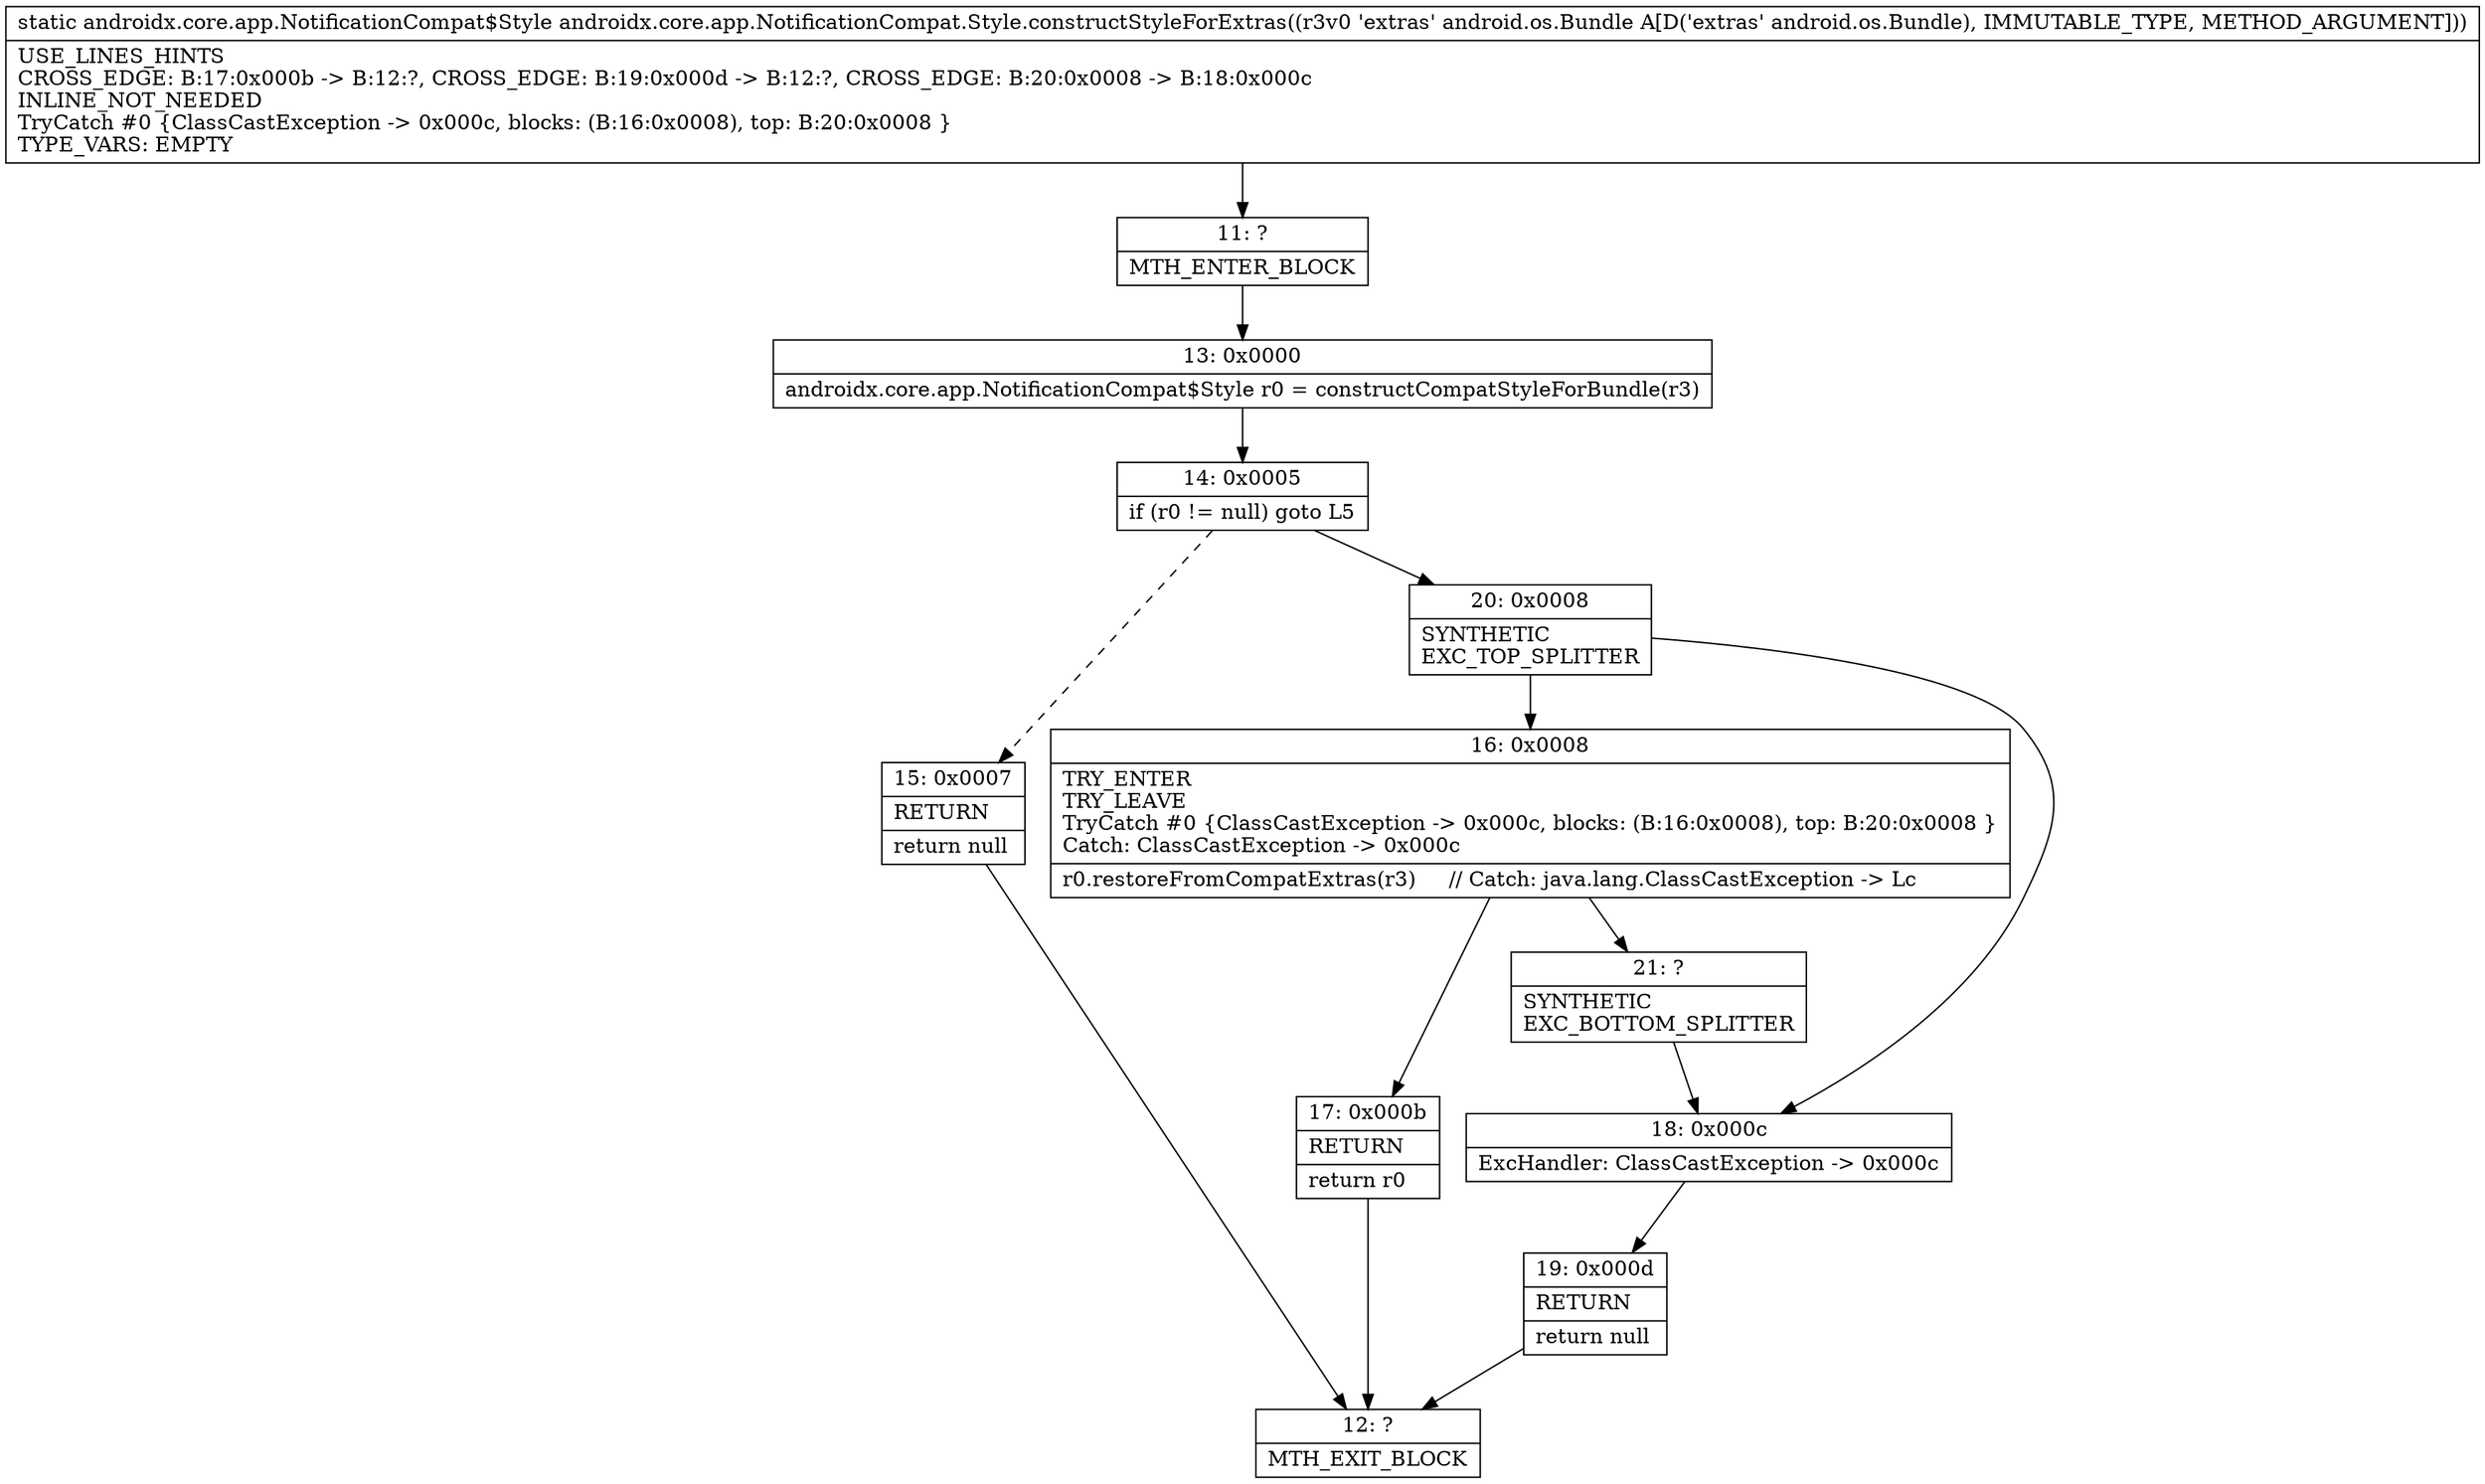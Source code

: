 digraph "CFG forandroidx.core.app.NotificationCompat.Style.constructStyleForExtras(Landroid\/os\/Bundle;)Landroidx\/core\/app\/NotificationCompat$Style;" {
Node_11 [shape=record,label="{11\:\ ?|MTH_ENTER_BLOCK\l}"];
Node_13 [shape=record,label="{13\:\ 0x0000|androidx.core.app.NotificationCompat$Style r0 = constructCompatStyleForBundle(r3)\l}"];
Node_14 [shape=record,label="{14\:\ 0x0005|if (r0 != null) goto L5\l}"];
Node_15 [shape=record,label="{15\:\ 0x0007|RETURN\l|return null\l}"];
Node_12 [shape=record,label="{12\:\ ?|MTH_EXIT_BLOCK\l}"];
Node_20 [shape=record,label="{20\:\ 0x0008|SYNTHETIC\lEXC_TOP_SPLITTER\l}"];
Node_16 [shape=record,label="{16\:\ 0x0008|TRY_ENTER\lTRY_LEAVE\lTryCatch #0 \{ClassCastException \-\> 0x000c, blocks: (B:16:0x0008), top: B:20:0x0008 \}\lCatch: ClassCastException \-\> 0x000c\l|r0.restoreFromCompatExtras(r3)     \/\/ Catch: java.lang.ClassCastException \-\> Lc\l}"];
Node_17 [shape=record,label="{17\:\ 0x000b|RETURN\l|return r0\l}"];
Node_21 [shape=record,label="{21\:\ ?|SYNTHETIC\lEXC_BOTTOM_SPLITTER\l}"];
Node_18 [shape=record,label="{18\:\ 0x000c|ExcHandler: ClassCastException \-\> 0x000c\l}"];
Node_19 [shape=record,label="{19\:\ 0x000d|RETURN\l|return null\l}"];
MethodNode[shape=record,label="{static androidx.core.app.NotificationCompat$Style androidx.core.app.NotificationCompat.Style.constructStyleForExtras((r3v0 'extras' android.os.Bundle A[D('extras' android.os.Bundle), IMMUTABLE_TYPE, METHOD_ARGUMENT]))  | USE_LINES_HINTS\lCROSS_EDGE: B:17:0x000b \-\> B:12:?, CROSS_EDGE: B:19:0x000d \-\> B:12:?, CROSS_EDGE: B:20:0x0008 \-\> B:18:0x000c\lINLINE_NOT_NEEDED\lTryCatch #0 \{ClassCastException \-\> 0x000c, blocks: (B:16:0x0008), top: B:20:0x0008 \}\lTYPE_VARS: EMPTY\l}"];
MethodNode -> Node_11;Node_11 -> Node_13;
Node_13 -> Node_14;
Node_14 -> Node_15[style=dashed];
Node_14 -> Node_20;
Node_15 -> Node_12;
Node_20 -> Node_16;
Node_20 -> Node_18;
Node_16 -> Node_17;
Node_16 -> Node_21;
Node_17 -> Node_12;
Node_21 -> Node_18;
Node_18 -> Node_19;
Node_19 -> Node_12;
}

